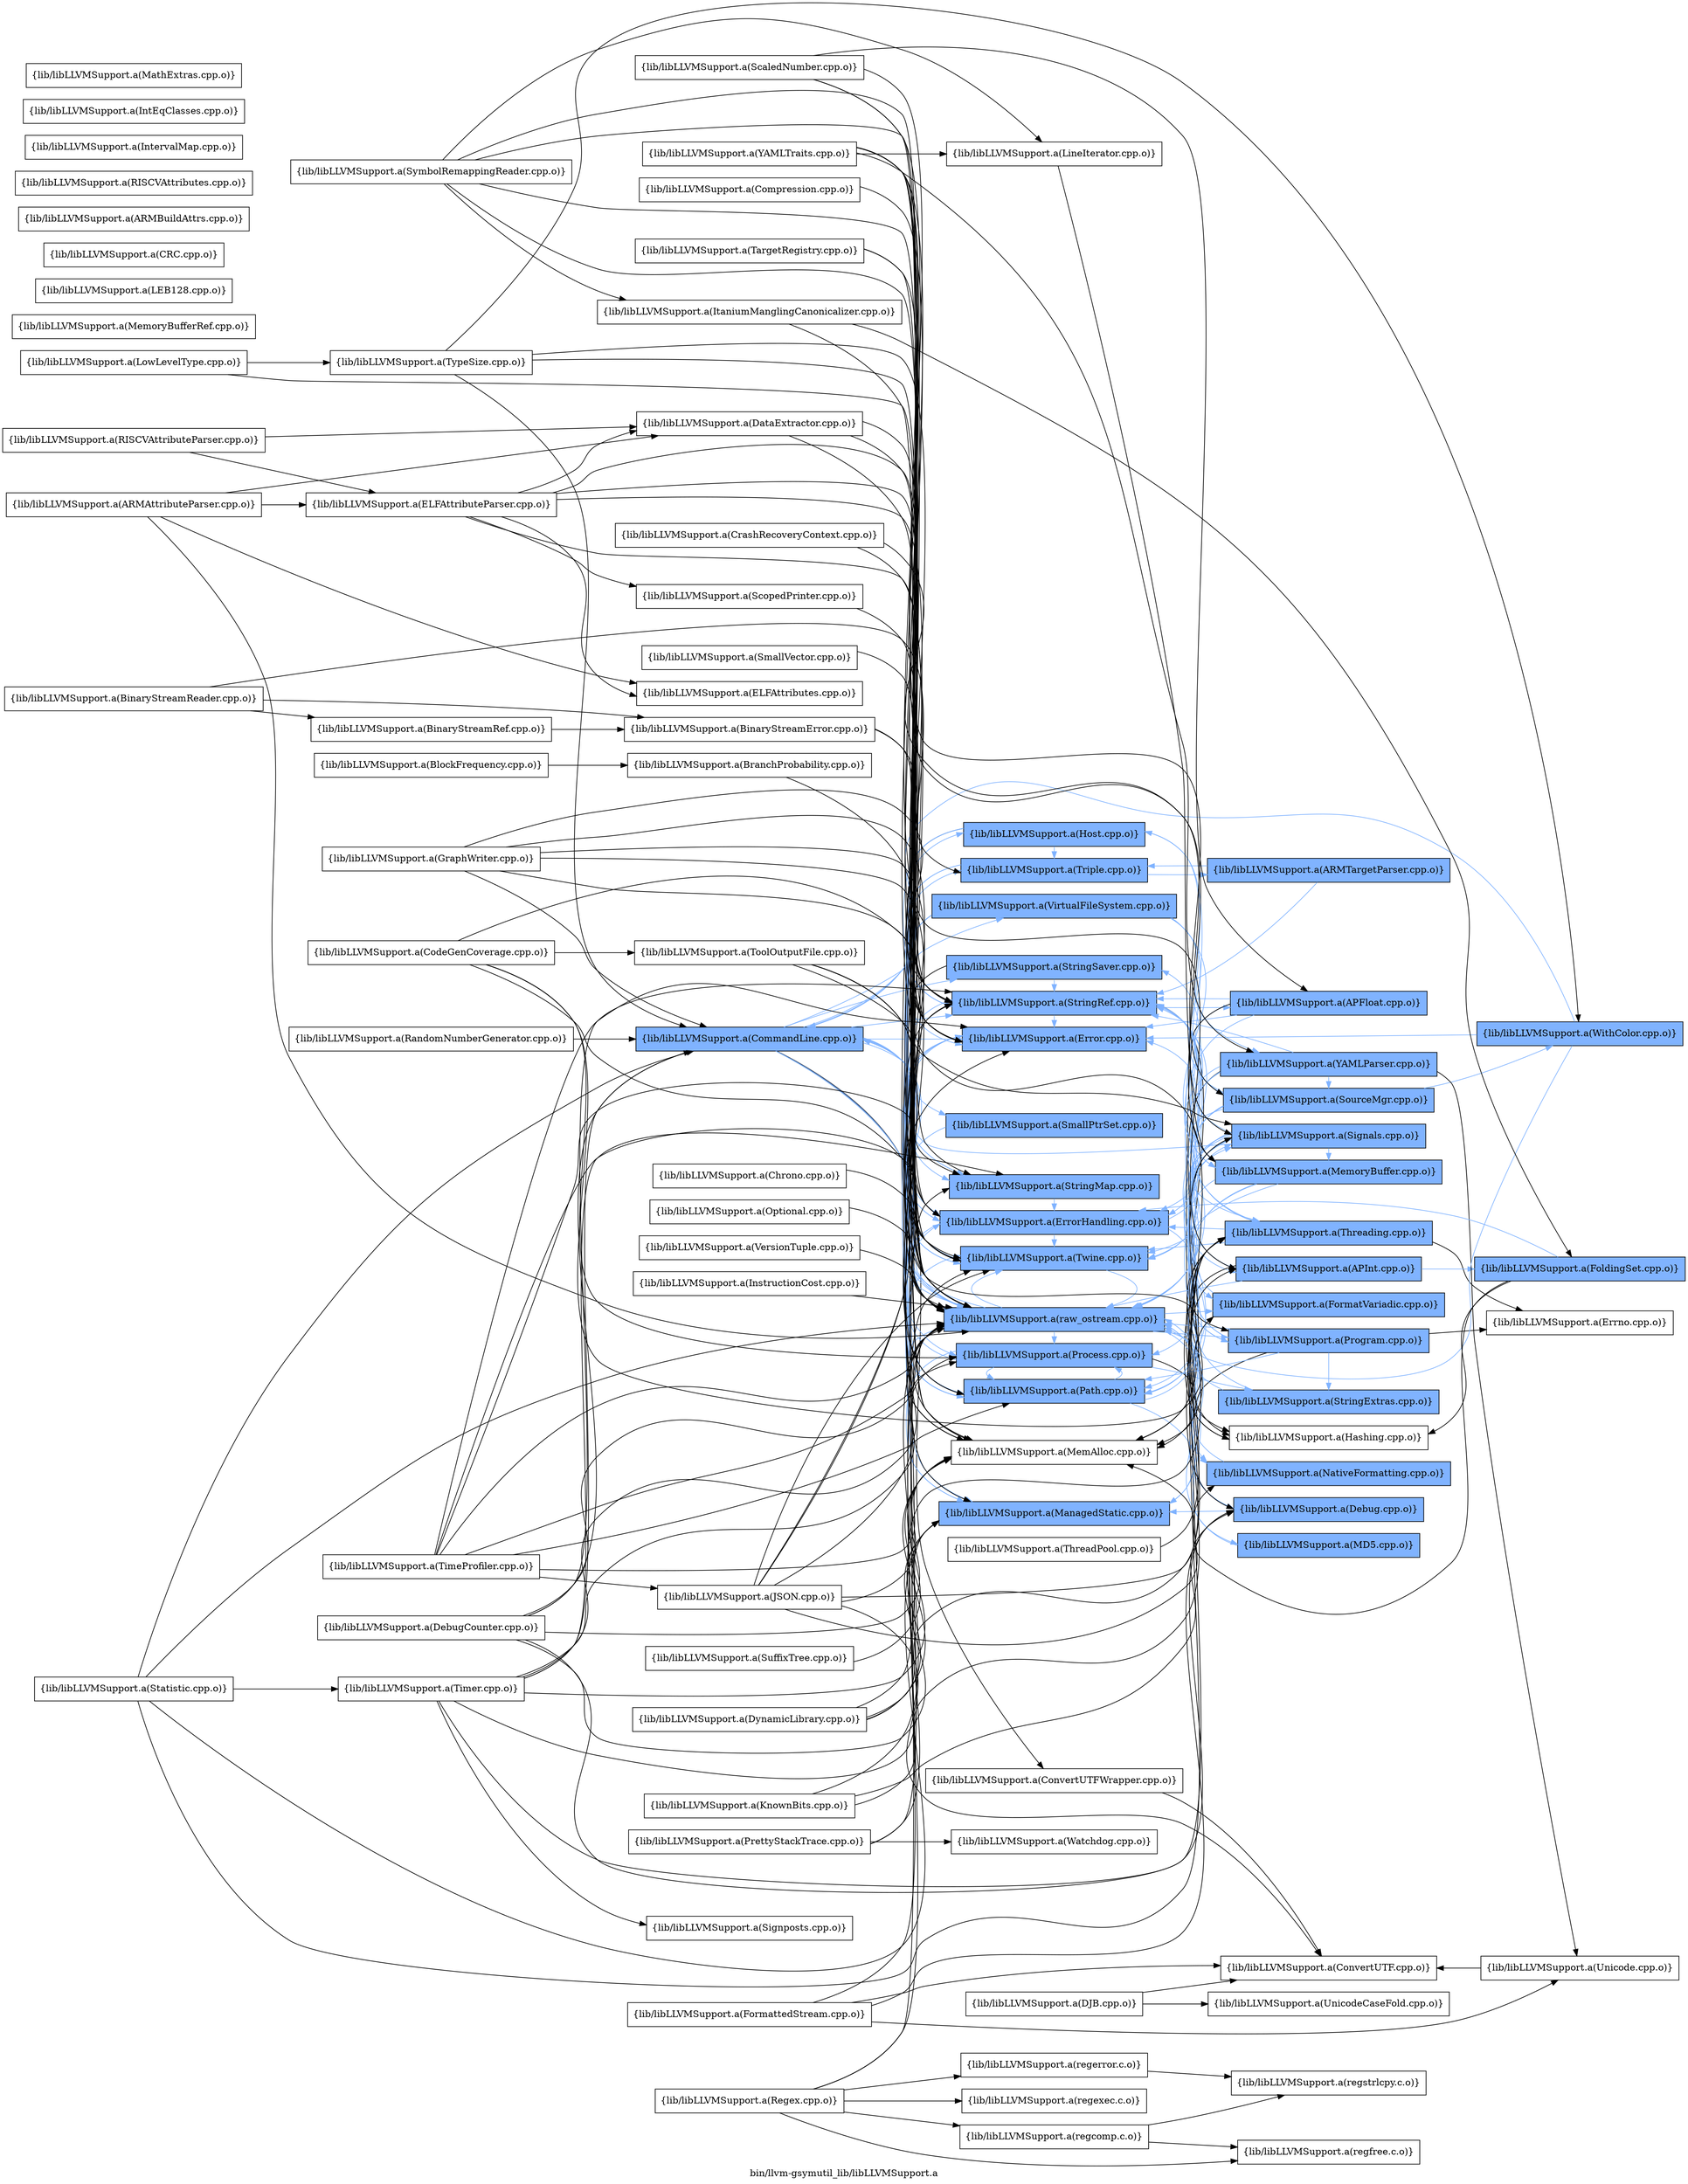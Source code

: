 digraph "bin/llvm-gsymutil_lib/libLLVMSupport.a" {
	label="bin/llvm-gsymutil_lib/libLLVMSupport.a";
	rankdir=LR;
	{ rank=same; Node0x56068708da08;  }
	{ rank=same; Node0x560687090a28; Node0x560687084408; Node0x5606870841d8; Node0x560687080308; Node0x560687081078; Node0x560687081d98; Node0x56068707eb48; Node0x56068707ef58; Node0x560687091748; Node0x5606870862f8; Node0x560687087a68; Node0x560687084138; Node0x5606870849a8; Node0x560687081258; Node0x5606870832d8; Node0x560687082158;  }
	{ rank=same; Node0x560687090ed8; Node0x560687087838; Node0x560687080588; Node0x560687090e88; Node0x5606870801c8; Node0x56068707eeb8; Node0x560687080d58; Node0x560687088288; Node0x560687081528; Node0x5606870804e8; Node0x560687085858; Node0x560687085ad8; Node0x560687082928; Node0x56068707f688; Node0x5606870824c8; Node0x56068707e918;  }
	{ rank=same; Node0x56068708da08;  }
	{ rank=same; Node0x560687090a28; Node0x560687084408; Node0x5606870841d8; Node0x560687080308; Node0x560687081078; Node0x560687081d98; Node0x56068707eb48; Node0x56068707ef58; Node0x560687091748; Node0x5606870862f8; Node0x560687087a68; Node0x560687084138; Node0x5606870849a8; Node0x560687081258; Node0x5606870832d8; Node0x560687082158;  }
	{ rank=same; Node0x560687090ed8; Node0x560687087838; Node0x560687080588; Node0x560687090e88; Node0x5606870801c8; Node0x56068707eeb8; Node0x560687080d58; Node0x560687088288; Node0x560687081528; Node0x5606870804e8; Node0x560687085858; Node0x560687085ad8; Node0x560687082928; Node0x56068707f688; Node0x5606870824c8; Node0x56068707e918;  }

	Node0x56068708da08 [shape=record,shape=box,group=1,style=filled,fillcolor="0.600000 0.5 1",label="{lib/libLLVMSupport.a(CommandLine.cpp.o)}"];
	Node0x56068708da08 -> Node0x560687090a28;
	Node0x56068708da08 -> Node0x560687084408[color="0.600000 0.5 1"];
	Node0x56068708da08 -> Node0x5606870841d8[color="0.600000 0.5 1"];
	Node0x56068708da08 -> Node0x560687080308[color="0.600000 0.5 1"];
	Node0x56068708da08 -> Node0x560687081078;
	Node0x56068708da08 -> Node0x560687081d98[color="0.600000 0.5 1"];
	Node0x56068708da08 -> Node0x56068707eb48[color="0.600000 0.5 1"];
	Node0x56068708da08 -> Node0x56068707ef58[color="0.600000 0.5 1"];
	Node0x56068708da08 -> Node0x560687091748[color="0.600000 0.5 1"];
	Node0x56068708da08 -> Node0x5606870862f8[color="0.600000 0.5 1"];
	Node0x56068708da08 -> Node0x560687087a68[color="0.600000 0.5 1"];
	Node0x56068708da08 -> Node0x560687084138[color="0.600000 0.5 1"];
	Node0x56068708da08 -> Node0x5606870849a8[color="0.600000 0.5 1"];
	Node0x56068708da08 -> Node0x560687081258[color="0.600000 0.5 1"];
	Node0x56068708da08 -> Node0x5606870832d8[color="0.600000 0.5 1"];
	Node0x56068708da08 -> Node0x560687082158[color="0.600000 0.5 1"];
	Node0x560687084408 [shape=record,shape=box,group=1,style=filled,fillcolor="0.600000 0.5 1",label="{lib/libLLVMSupport.a(Error.cpp.o)}"];
	Node0x560687084408 -> Node0x5606870841d8[color="0.600000 0.5 1"];
	Node0x560687084408 -> Node0x560687080308[color="0.600000 0.5 1"];
	Node0x560687084408 -> Node0x560687087a68[color="0.600000 0.5 1"];
	Node0x560687084408 -> Node0x5606870849a8[color="0.600000 0.5 1"];
	Node0x560687080308 [shape=record,shape=box,group=1,style=filled,fillcolor="0.600000 0.5 1",label="{lib/libLLVMSupport.a(ManagedStatic.cpp.o)}"];
	Node0x560687080308 -> Node0x560687090e88[color="0.600000 0.5 1"];
	Node0x560687081078 [shape=record,shape=box,group=0,label="{lib/libLLVMSupport.a(MemAlloc.cpp.o)}"];
	Node0x560687081528 [shape=record,shape=box,group=1,style=filled,fillcolor="0.600000 0.5 1",label="{lib/libLLVMSupport.a(MemoryBuffer.cpp.o)}"];
	Node0x560687081528 -> Node0x560687084408[color="0.600000 0.5 1"];
	Node0x560687081528 -> Node0x560687087a68[color="0.600000 0.5 1"];
	Node0x560687081528 -> Node0x5606870832d8[color="0.600000 0.5 1"];
	Node0x560687081528 -> Node0x560687082158[color="0.600000 0.5 1"];
	Node0x560687081528 -> Node0x56068707f688[color="0.600000 0.5 1"];
	Node0x560687081758 [shape=record,shape=box,group=0,label="{lib/libLLVMSupport.a(MemoryBufferRef.cpp.o)}"];
	Node0x56068708dc88 [shape=record,shape=box,group=0,label="{lib/libLLVMSupport.a(PrettyStackTrace.cpp.o)}"];
	Node0x56068708dc88 -> Node0x5606870849a8;
	Node0x56068708dc88 -> Node0x560687080588;
	Node0x56068708dc88 -> Node0x5606870901b8;
	Node0x560687081d98 [shape=record,shape=box,group=1,style=filled,fillcolor="0.600000 0.5 1",label="{lib/libLLVMSupport.a(SmallPtrSet.cpp.o)}"];
	Node0x560687081d98 -> Node0x5606870841d8[color="0.600000 0.5 1"];
	Node0x560687091748 [shape=record,shape=box,group=1,style=filled,fillcolor="0.600000 0.5 1",label="{lib/libLLVMSupport.a(StringRef.cpp.o)}"];
	Node0x560687091748 -> Node0x5606870801c8[color="0.600000 0.5 1"];
	Node0x560687091748 -> Node0x56068707eeb8[color="0.600000 0.5 1"];
	Node0x560687091748 -> Node0x560687084408[color="0.600000 0.5 1"];
	Node0x560687091748 -> Node0x560687080d58;
	Node0x5606870862f8 [shape=record,shape=box,group=1,style=filled,fillcolor="0.600000 0.5 1",label="{lib/libLLVMSupport.a(Triple.cpp.o)}"];
	Node0x5606870862f8 -> Node0x560687091748[color="0.600000 0.5 1"];
	Node0x5606870862f8 -> Node0x560687088288[color="0.600000 0.5 1"];
	Node0x5606870862f8 -> Node0x560687087a68[color="0.600000 0.5 1"];
	Node0x560687087a68 [shape=record,shape=box,group=1,style=filled,fillcolor="0.600000 0.5 1",label="{lib/libLLVMSupport.a(Twine.cpp.o)}"];
	Node0x560687087a68 -> Node0x5606870849a8[color="0.600000 0.5 1"];
	Node0x5606870837d8 [shape=record,shape=box,group=1,style=filled,fillcolor="0.600000 0.5 1",label="{lib/libLLVMSupport.a(WithColor.cpp.o)}"];
	Node0x5606870837d8 -> Node0x56068708da08[color="0.600000 0.5 1"];
	Node0x5606870837d8 -> Node0x560687084408[color="0.600000 0.5 1"];
	Node0x5606870837d8 -> Node0x5606870849a8[color="0.600000 0.5 1"];
	Node0x5606870849a8 [shape=record,shape=box,group=1,style=filled,fillcolor="0.600000 0.5 1",label="{lib/libLLVMSupport.a(raw_ostream.cpp.o)}"];
	Node0x5606870849a8 -> Node0x560687084408[color="0.600000 0.5 1"];
	Node0x5606870849a8 -> Node0x5606870841d8[color="0.600000 0.5 1"];
	Node0x5606870849a8 -> Node0x560687085ad8[color="0.600000 0.5 1"];
	Node0x5606870849a8 -> Node0x560687082928[color="0.600000 0.5 1"];
	Node0x5606870849a8 -> Node0x560687087a68[color="0.600000 0.5 1"];
	Node0x5606870849a8 -> Node0x5606870832d8[color="0.600000 0.5 1"];
	Node0x5606870849a8 -> Node0x560687082158[color="0.600000 0.5 1"];
	Node0x5606870849a8 -> Node0x56068707f688[color="0.600000 0.5 1"];
	Node0x5606870832d8 [shape=record,shape=box,group=1,style=filled,fillcolor="0.600000 0.5 1",label="{lib/libLLVMSupport.a(Path.cpp.o)}"];
	Node0x5606870832d8 -> Node0x560687084408[color="0.600000 0.5 1"];
	Node0x5606870832d8 -> Node0x5606870824c8[color="0.600000 0.5 1"];
	Node0x5606870832d8 -> Node0x560687091748[color="0.600000 0.5 1"];
	Node0x5606870832d8 -> Node0x560687087a68[color="0.600000 0.5 1"];
	Node0x5606870832d8 -> Node0x560687082158[color="0.600000 0.5 1"];
	Node0x5606870832d8 -> Node0x560687080588[color="0.600000 0.5 1"];
	Node0x560687080588 [shape=record,shape=box,group=1,style=filled,fillcolor="0.600000 0.5 1",label="{lib/libLLVMSupport.a(Signals.cpp.o)}"];
	Node0x560687080588 -> Node0x56068708da08[color="0.600000 0.5 1"];
	Node0x560687080588 -> Node0x5606870841d8[color="0.600000 0.5 1"];
	Node0x560687080588 -> Node0x560687085ad8[color="0.600000 0.5 1"];
	Node0x560687080588 -> Node0x560687080308[color="0.600000 0.5 1"];
	Node0x560687080588 -> Node0x560687081078;
	Node0x560687080588 -> Node0x560687081528[color="0.600000 0.5 1"];
	Node0x560687080588 -> Node0x560687082928[color="0.600000 0.5 1"];
	Node0x560687080588 -> Node0x560687091748[color="0.600000 0.5 1"];
	Node0x560687080588 -> Node0x560687087a68[color="0.600000 0.5 1"];
	Node0x560687080588 -> Node0x5606870849a8[color="0.600000 0.5 1"];
	Node0x560687080588 -> Node0x5606870832d8[color="0.600000 0.5 1"];
	Node0x560687080588 -> Node0x56068707f688[color="0.600000 0.5 1"];
	Node0x560687080588 -> Node0x560687090e88[color="0.600000 0.5 1"];
	Node0x56068708dff8 [shape=record,shape=box,group=0,label="{lib/libLLVMSupport.a(BranchProbability.cpp.o)}"];
	Node0x56068708dff8 -> Node0x5606870849a8;
	Node0x5606870801c8 [shape=record,shape=box,group=1,style=filled,fillcolor="0.600000 0.5 1",label="{lib/libLLVMSupport.a(APFloat.cpp.o)}"];
	Node0x5606870801c8 -> Node0x56068707eeb8[color="0.600000 0.5 1"];
	Node0x5606870801c8 -> Node0x560687084408[color="0.600000 0.5 1"];
	Node0x5606870801c8 -> Node0x560687080d58;
	Node0x5606870801c8 -> Node0x560687091748[color="0.600000 0.5 1"];
	Node0x5606870801c8 -> Node0x5606870849a8[color="0.600000 0.5 1"];
	Node0x56068707eeb8 [shape=record,shape=box,group=1,style=filled,fillcolor="0.600000 0.5 1",label="{lib/libLLVMSupport.a(APInt.cpp.o)}"];
	Node0x56068707eeb8 -> Node0x560687084958[color="0.600000 0.5 1"];
	Node0x56068707eeb8 -> Node0x560687080d58;
	Node0x56068707eeb8 -> Node0x5606870849a8[color="0.600000 0.5 1"];
	Node0x5606870841d8 [shape=record,shape=box,group=1,style=filled,fillcolor="0.600000 0.5 1",label="{lib/libLLVMSupport.a(ErrorHandling.cpp.o)}"];
	Node0x5606870841d8 -> Node0x560687087838[color="0.600000 0.5 1"];
	Node0x5606870841d8 -> Node0x560687087a68[color="0.600000 0.5 1"];
	Node0x5606870841d8 -> Node0x5606870849a8[color="0.600000 0.5 1"];
	Node0x5606870841d8 -> Node0x560687080588[color="0.600000 0.5 1"];
	Node0x56068707eb48 [shape=record,shape=box,group=1,style=filled,fillcolor="0.600000 0.5 1",label="{lib/libLLVMSupport.a(StringMap.cpp.o)}"];
	Node0x56068707eb48 -> Node0x5606870841d8[color="0.600000 0.5 1"];
	Node0x560687087388 [shape=record,shape=box,group=0,label="{lib/libLLVMSupport.a(TypeSize.cpp.o)}"];
	Node0x560687087388 -> Node0x56068708da08;
	Node0x560687087388 -> Node0x5606870841d8;
	Node0x560687087388 -> Node0x5606870837d8;
	Node0x560687087388 -> Node0x5606870849a8;
	Node0x5606870818e8 [shape=record,shape=box,group=0,label="{lib/libLLVMSupport.a(KnownBits.cpp.o)}"];
	Node0x5606870818e8 -> Node0x56068707eeb8;
	Node0x5606870818e8 -> Node0x560687087838;
	Node0x5606870818e8 -> Node0x5606870849a8;
	Node0x56068707e918 [shape=record,shape=box,group=1,style=filled,fillcolor="0.600000 0.5 1",label="{lib/libLLVMSupport.a(StringExtras.cpp.o)}"];
	Node0x56068707e918 -> Node0x560687091748[color="0.600000 0.5 1"];
	Node0x56068707e918 -> Node0x5606870849a8[color="0.600000 0.5 1"];
	Node0x560687087838 [shape=record,shape=box,group=1,style=filled,fillcolor="0.600000 0.5 1",label="{lib/libLLVMSupport.a(Debug.cpp.o)}"];
	Node0x560687087838 -> Node0x560687080308[color="0.600000 0.5 1"];
	Node0x560687087838 -> Node0x5606870849a8[color="0.600000 0.5 1"];
	Node0x56068707ffe8 [shape=record,shape=box,group=0,label="{lib/libLLVMSupport.a(LowLevelType.cpp.o)}"];
	Node0x56068707ffe8 -> Node0x560687087388;
	Node0x56068707ffe8 -> Node0x5606870849a8;
	Node0x56068708d878 [shape=record,shape=box,group=0,label="{lib/libLLVMSupport.a(CodeGenCoverage.cpp.o)}"];
	Node0x56068708d878 -> Node0x560687091dd8;
	Node0x56068708d878 -> Node0x560687087a68;
	Node0x56068708d878 -> Node0x5606870849a8;
	Node0x56068708d878 -> Node0x560687082158;
	Node0x56068708d878 -> Node0x560687090e88;
	Node0x5606870817f8 [shape=record,shape=box,group=0,label="{lib/libLLVMSupport.a(GraphWriter.cpp.o)}"];
	Node0x5606870817f8 -> Node0x56068708da08;
	Node0x5606870817f8 -> Node0x560687091748;
	Node0x5606870817f8 -> Node0x560687087a68;
	Node0x5606870817f8 -> Node0x5606870849a8;
	Node0x5606870817f8 -> Node0x5606870832d8;
	Node0x5606870817f8 -> Node0x56068707f688;
	Node0x56068708c608 [shape=record,shape=box,group=0,label="{lib/libLLVMSupport.a(DynamicLibrary.cpp.o)}"];
	Node0x56068708c608 -> Node0x560687080308;
	Node0x56068708c608 -> Node0x560687081078;
	Node0x56068708c608 -> Node0x56068707eb48;
	Node0x56068708c608 -> Node0x560687090e88;
	Node0x560687080d58 [shape=record,shape=box,group=0,label="{lib/libLLVMSupport.a(Hashing.cpp.o)}"];
	Node0x5606870824c8 [shape=record,shape=box,group=1,style=filled,fillcolor="0.600000 0.5 1",label="{lib/libLLVMSupport.a(MD5.cpp.o)}"];
	Node0x5606870824c8 -> Node0x5606870849a8[color="0.600000 0.5 1"];
	Node0x5606870808f8 [shape=record,shape=box,group=0,label="{lib/libLLVMSupport.a(TargetRegistry.cpp.o)}"];
	Node0x5606870808f8 -> Node0x5606870862f8;
	Node0x5606870808f8 -> Node0x5606870849a8;
	Node0x56068708fd58 [shape=record,shape=box,group=0,label="{lib/libLLVMSupport.a(DataExtractor.cpp.o)}"];
	Node0x56068708fd58 -> Node0x560687084408;
	Node0x56068708fd58 -> Node0x560687091748;
	Node0x56068708fd58 -> Node0x5606870849a8;
	Node0x560687087fb8 [shape=record,shape=box,group=0,label="{lib/libLLVMSupport.a(DJB.cpp.o)}"];
	Node0x560687087fb8 -> Node0x560687090ed8;
	Node0x560687087fb8 -> Node0x5606870844a8;
	Node0x560687085ad8 [shape=record,shape=box,group=1,style=filled,fillcolor="0.600000 0.5 1",label="{lib/libLLVMSupport.a(FormatVariadic.cpp.o)}"];
	Node0x560687085ad8 -> Node0x560687091748[color="0.600000 0.5 1"];
	Node0x560687081ac8 [shape=record,shape=box,group=0,label="{lib/libLLVMSupport.a(ScopedPrinter.cpp.o)}"];
	Node0x560687081ac8 -> Node0x5606870849a8;
	Node0x560687082928 [shape=record,shape=box,group=1,style=filled,fillcolor="0.600000 0.5 1",label="{lib/libLLVMSupport.a(NativeFormatting.cpp.o)}"];
	Node0x560687082928 -> Node0x5606870849a8[color="0.600000 0.5 1"];
	Node0x560687083328 [shape=record,shape=box,group=0,label="{lib/libLLVMSupport.a(Optional.cpp.o)}"];
	Node0x560687083328 -> Node0x5606870849a8;
	Node0x560687091478 [shape=record,shape=box,group=0,label="{lib/libLLVMSupport.a(ThreadPool.cpp.o)}"];
	Node0x560687091478 -> Node0x560687090e88;
	Node0x56068708cec8 [shape=record,shape=box,group=0,label="{lib/libLLVMSupport.a(BinaryStreamError.cpp.o)}"];
	Node0x56068708cec8 -> Node0x560687084408;
	Node0x56068708cec8 -> Node0x5606870849a8;
	Node0x56068708d238 [shape=record,shape=box,group=0,label="{lib/libLLVMSupport.a(BinaryStreamReader.cpp.o)}"];
	Node0x56068708d238 -> Node0x56068708cec8;
	Node0x56068708d238 -> Node0x56068708c5b8;
	Node0x56068708d238 -> Node0x560687084408;
	Node0x56068708fa38 [shape=record,shape=box,group=0,label="{lib/libLLVMSupport.a(Compression.cpp.o)}"];
	Node0x56068708fa38 -> Node0x560687084408;
	Node0x5606870804e8 [shape=record,shape=box,group=1,style=filled,fillcolor="0.600000 0.5 1",label="{lib/libLLVMSupport.a(SourceMgr.cpp.o)}"];
	Node0x5606870804e8 -> Node0x560687081528[color="0.600000 0.5 1"];
	Node0x5606870804e8 -> Node0x560687091748[color="0.600000 0.5 1"];
	Node0x5606870804e8 -> Node0x560687087a68[color="0.600000 0.5 1"];
	Node0x5606870804e8 -> Node0x5606870837d8[color="0.600000 0.5 1"];
	Node0x5606870804e8 -> Node0x5606870849a8[color="0.600000 0.5 1"];
	Node0x5606870804e8 -> Node0x5606870832d8[color="0.600000 0.5 1"];
	Node0x56068707f408 [shape=record,shape=box,group=0,label="{lib/libLLVMSupport.a(LEB128.cpp.o)}"];
	Node0x56068708e908 [shape=record,shape=box,group=0,label="{lib/libLLVMSupport.a(CRC.cpp.o)}"];
	Node0x560687081258 [shape=record,shape=box,group=1,style=filled,fillcolor="0.600000 0.5 1",label="{lib/libLLVMSupport.a(Host.cpp.o)}"];
	Node0x560687081258 -> Node0x560687081078;
	Node0x560687081258 -> Node0x560687081528[color="0.600000 0.5 1"];
	Node0x560687081258 -> Node0x56068707eb48[color="0.600000 0.5 1"];
	Node0x560687081258 -> Node0x560687091748[color="0.600000 0.5 1"];
	Node0x560687081258 -> Node0x5606870862f8[color="0.600000 0.5 1"];
	Node0x560687081258 -> Node0x5606870849a8[color="0.600000 0.5 1"];
	Node0x56068707ef58 [shape=record,shape=box,group=1,style=filled,fillcolor="0.600000 0.5 1",label="{lib/libLLVMSupport.a(StringSaver.cpp.o)}"];
	Node0x56068707ef58 -> Node0x560687081078;
	Node0x56068707ef58 -> Node0x560687091748[color="0.600000 0.5 1"];
	Node0x56068707e738 [shape=record,shape=box,group=0,label="{lib/libLLVMSupport.a(ARMBuildAttrs.cpp.o)}"];
	Node0x560687087d88 [shape=record,shape=box,group=0,label="{lib/libLLVMSupport.a(ELFAttributeParser.cpp.o)}"];
	Node0x560687087d88 -> Node0x56068708fd58;
	Node0x560687087d88 -> Node0x5606870835a8;
	Node0x560687087d88 -> Node0x560687084408;
	Node0x560687087d88 -> Node0x560687081ac8;
	Node0x560687087d88 -> Node0x560687091748;
	Node0x560687087d88 -> Node0x560687087a68;
	Node0x560687087d88 -> Node0x5606870849a8;
	Node0x56068708e368 [shape=record,shape=box,group=0,label="{lib/libLLVMSupport.a(RISCVAttributes.cpp.o)}"];
	Node0x560687084958 [shape=record,shape=box,group=1,style=filled,fillcolor="0.600000 0.5 1",label="{lib/libLLVMSupport.a(FoldingSet.cpp.o)}"];
	Node0x560687084958 -> Node0x5606870841d8[color="0.600000 0.5 1"];
	Node0x560687084958 -> Node0x560687080d58;
	Node0x560687084958 -> Node0x560687081078;
	Node0x56068707ea08 [shape=record,shape=box,group=0,label="{lib/libLLVMSupport.a(ARMAttributeParser.cpp.o)}"];
	Node0x56068707ea08 -> Node0x56068708fd58;
	Node0x56068707ea08 -> Node0x560687087d88;
	Node0x56068707ea08 -> Node0x5606870835a8;
	Node0x56068707ea08 -> Node0x5606870849a8;
	Node0x5606870835a8 [shape=record,shape=box,group=0,label="{lib/libLLVMSupport.a(ELFAttributes.cpp.o)}"];
	Node0x56068708c5b8 [shape=record,shape=box,group=0,label="{lib/libLLVMSupport.a(BinaryStreamRef.cpp.o)}"];
	Node0x56068708c5b8 -> Node0x56068708cec8;
	Node0x560687091dd8 [shape=record,shape=box,group=0,label="{lib/libLLVMSupport.a(ToolOutputFile.cpp.o)}"];
	Node0x560687091dd8 -> Node0x5606870849a8;
	Node0x560687091dd8 -> Node0x5606870832d8;
	Node0x560687091dd8 -> Node0x560687080588;
	Node0x560687082158 [shape=record,shape=box,group=1,style=filled,fillcolor="0.600000 0.5 1",label="{lib/libLLVMSupport.a(Process.cpp.o)}"];
	Node0x560687082158 -> Node0x560687084408[color="0.600000 0.5 1"];
	Node0x560687082158 -> Node0x560687080d58;
	Node0x560687082158 -> Node0x560687080308[color="0.600000 0.5 1"];
	Node0x560687082158 -> Node0x56068707e918[color="0.600000 0.5 1"];
	Node0x560687082158 -> Node0x5606870832d8[color="0.600000 0.5 1"];
	Node0x560687090e88 [shape=record,shape=box,group=1,style=filled,fillcolor="0.600000 0.5 1",label="{lib/libLLVMSupport.a(Threading.cpp.o)}"];
	Node0x560687090e88 -> Node0x5606870841d8[color="0.600000 0.5 1"];
	Node0x560687090e88 -> Node0x560687081078;
	Node0x560687090e88 -> Node0x560687091748[color="0.600000 0.5 1"];
	Node0x560687090e88 -> Node0x560687087a68[color="0.600000 0.5 1"];
	Node0x560687090e88 -> Node0x560687081258[color="0.600000 0.5 1"];
	Node0x560687090e88 -> Node0x56068707e468;
	Node0x560687090a28 [shape=record,shape=box,group=0,label="{lib/libLLVMSupport.a(ConvertUTFWrapper.cpp.o)}"];
	Node0x560687090a28 -> Node0x560687090ed8;
	Node0x560687084138 [shape=record,shape=box,group=1,style=filled,fillcolor="0.600000 0.5 1",label="{lib/libLLVMSupport.a(VirtualFileSystem.cpp.o)}"];
	Node0x560687084138 -> Node0x560687084408[color="0.600000 0.5 1"];
	Node0x560687084138 -> Node0x560687081078;
	Node0x560687084138 -> Node0x560687081528[color="0.600000 0.5 1"];
	Node0x560687084138 -> Node0x5606870804e8[color="0.600000 0.5 1"];
	Node0x560687084138 -> Node0x56068707eb48[color="0.600000 0.5 1"];
	Node0x560687084138 -> Node0x560687091748[color="0.600000 0.5 1"];
	Node0x560687084138 -> Node0x560687087a68[color="0.600000 0.5 1"];
	Node0x560687084138 -> Node0x560687085858[color="0.600000 0.5 1"];
	Node0x560687084138 -> Node0x5606870849a8[color="0.600000 0.5 1"];
	Node0x560687084138 -> Node0x5606870832d8[color="0.600000 0.5 1"];
	Node0x560687090ed8 [shape=record,shape=box,group=0,label="{lib/libLLVMSupport.a(ConvertUTF.cpp.o)}"];
	Node0x5606870844a8 [shape=record,shape=box,group=0,label="{lib/libLLVMSupport.a(UnicodeCaseFold.cpp.o)}"];
	Node0x56068707f688 [shape=record,shape=box,group=1,style=filled,fillcolor="0.600000 0.5 1",label="{lib/libLLVMSupport.a(Program.cpp.o)}"];
	Node0x56068707f688 -> Node0x560687081078;
	Node0x56068707f688 -> Node0x56068707e918[color="0.600000 0.5 1"];
	Node0x56068707f688 -> Node0x56068707ef58[color="0.600000 0.5 1"];
	Node0x56068707f688 -> Node0x560687091748[color="0.600000 0.5 1"];
	Node0x56068707f688 -> Node0x5606870849a8[color="0.600000 0.5 1"];
	Node0x56068707f688 -> Node0x5606870832d8[color="0.600000 0.5 1"];
	Node0x56068707f688 -> Node0x56068707e468;
	Node0x5606870901b8 [shape=record,shape=box,group=0,label="{lib/libLLVMSupport.a(Watchdog.cpp.o)}"];
	Node0x560687080da8 [shape=record,shape=box,group=0,label="{lib/libLLVMSupport.a(RISCVAttributeParser.cpp.o)}"];
	Node0x560687080da8 -> Node0x56068708fd58;
	Node0x560687080da8 -> Node0x560687087d88;
	Node0x560687080ad8 [shape=record,shape=box,group=0,label="{lib/libLLVMSupport.a(SmallVector.cpp.o)}"];
	Node0x560687080ad8 -> Node0x5606870841d8;
	Node0x560687088288 [shape=record,shape=box,group=1,style=filled,fillcolor="0.600000 0.5 1",label="{lib/libLLVMSupport.a(ARMTargetParser.cpp.o)}"];
	Node0x560687088288 -> Node0x560687091748[color="0.600000 0.5 1"];
	Node0x560687088288 -> Node0x5606870862f8[color="0.600000 0.5 1"];
	Node0x560687085858 [shape=record,shape=box,group=1,style=filled,fillcolor="0.600000 0.5 1",label="{lib/libLLVMSupport.a(YAMLParser.cpp.o)}"];
	Node0x560687085858 -> Node0x5606870841d8[color="0.600000 0.5 1"];
	Node0x560687085858 -> Node0x560687081078;
	Node0x560687085858 -> Node0x560687081528[color="0.600000 0.5 1"];
	Node0x560687085858 -> Node0x5606870804e8[color="0.600000 0.5 1"];
	Node0x560687085858 -> Node0x560687091748[color="0.600000 0.5 1"];
	Node0x560687085858 -> Node0x5606870850d8;
	Node0x560687085858 -> Node0x5606870849a8[color="0.600000 0.5 1"];
	Node0x5606870850d8 [shape=record,shape=box,group=0,label="{lib/libLLVMSupport.a(Unicode.cpp.o)}"];
	Node0x5606870850d8 -> Node0x560687090ed8;
	Node0x5606870826a8 [shape=record,shape=box,group=0,label="{lib/libLLVMSupport.a(CrashRecoveryContext.cpp.o)}"];
	Node0x5606870826a8 -> Node0x560687080308;
	Node0x5606870826a8 -> Node0x560687080588;
	Node0x56068707e468 [shape=record,shape=box,group=0,label="{lib/libLLVMSupport.a(Errno.cpp.o)}"];
	Node0x560687087e28 [shape=record,shape=box,group=0,label="{lib/libLLVMSupport.a(BlockFrequency.cpp.o)}"];
	Node0x560687087e28 -> Node0x56068708dff8;
	Node0x56068707efa8 [shape=record,shape=box,group=0,label="{lib/libLLVMSupport.a(IntervalMap.cpp.o)}"];
	Node0x560687090938 [shape=record,shape=box,group=0,label="{lib/libLLVMSupport.a(Timer.cpp.o)}"];
	Node0x560687090938 -> Node0x56068708da08;
	Node0x560687090938 -> Node0x560687080308;
	Node0x560687090938 -> Node0x560687081078;
	Node0x560687090938 -> Node0x56068707eb48;
	Node0x560687090938 -> Node0x5606870849a8;
	Node0x560687090938 -> Node0x560687082158;
	Node0x560687090938 -> Node0x560687090e88;
	Node0x560687090938 -> Node0x56068708fcb8;
	Node0x56068708fcb8 [shape=record,shape=box,group=0,label="{lib/libLLVMSupport.a(Signposts.cpp.o)}"];
	Node0x56068708a448 [shape=record,shape=box,group=0,label="{lib/libLLVMSupport.a(IntEqClasses.cpp.o)}"];
	Node0x560687083a58 [shape=record,shape=box,group=0,label="{lib/libLLVMSupport.a(MathExtras.cpp.o)}"];
	Node0x5606870833c8 [shape=record,shape=box,group=0,label="{lib/libLLVMSupport.a(FormattedStream.cpp.o)}"];
	Node0x5606870833c8 -> Node0x560687090ed8;
	Node0x5606870833c8 -> Node0x560687087838;
	Node0x5606870833c8 -> Node0x5606870850d8;
	Node0x5606870833c8 -> Node0x5606870849a8;
	Node0x5606870853a8 [shape=record,shape=box,group=0,label="{lib/libLLVMSupport.a(ScaledNumber.cpp.o)}"];
	Node0x5606870853a8 -> Node0x5606870801c8;
	Node0x5606870853a8 -> Node0x56068707eeb8;
	Node0x5606870853a8 -> Node0x560687087838;
	Node0x5606870853a8 -> Node0x5606870849a8;
	Node0x56068708c428 [shape=record,shape=box,group=0,label="{lib/libLLVMSupport.a(YAMLTraits.cpp.o)}"];
	Node0x56068708c428 -> Node0x5606870841d8;
	Node0x56068708c428 -> Node0x560687081078;
	Node0x56068708c428 -> Node0x560687081528;
	Node0x56068708c428 -> Node0x5606870804e8;
	Node0x56068708c428 -> Node0x56068707eb48;
	Node0x56068708c428 -> Node0x560687091748;
	Node0x56068708c428 -> Node0x560687087a68;
	Node0x56068708c428 -> Node0x560687085858;
	Node0x56068708c428 -> Node0x5606870849a8;
	Node0x56068708c428 -> Node0x56068708c798;
	Node0x56068708c798 [shape=record,shape=box,group=0,label="{lib/libLLVMSupport.a(LineIterator.cpp.o)}"];
	Node0x56068708c798 -> Node0x560687081528;
	Node0x56068708d418 [shape=record,shape=box,group=0,label="{lib/libLLVMSupport.a(VersionTuple.cpp.o)}"];
	Node0x56068708d418 -> Node0x5606870849a8;
	Node0x56068708c9c8 [shape=record,shape=box,group=0,label="{lib/libLLVMSupport.a(DebugCounter.cpp.o)}"];
	Node0x56068708c9c8 -> Node0x56068708da08;
	Node0x56068708c9c8 -> Node0x560687087838;
	Node0x56068708c9c8 -> Node0x560687080308;
	Node0x56068708c9c8 -> Node0x560687081078;
	Node0x56068708c9c8 -> Node0x560687091748;
	Node0x56068708c9c8 -> Node0x5606870849a8;
	Node0x560687084ae8 [shape=record,shape=box,group=0,label="{lib/libLLVMSupport.a(SuffixTree.cpp.o)}"];
	Node0x560687084ae8 -> Node0x560687081078;
	Node0x56068708d0f8 [shape=record,shape=box,group=0,label="{lib/libLLVMSupport.a(JSON.cpp.o)}"];
	Node0x56068708d0f8 -> Node0x560687090ed8;
	Node0x56068708d0f8 -> Node0x560687084408;
	Node0x56068708d0f8 -> Node0x560687085ad8;
	Node0x56068708d0f8 -> Node0x560687081078;
	Node0x56068708d0f8 -> Node0x560687082928;
	Node0x56068708d0f8 -> Node0x560687091748;
	Node0x56068708d0f8 -> Node0x560687087a68;
	Node0x56068708d0f8 -> Node0x5606870849a8;
	Node0x56068708dd28 [shape=record,shape=box,group=0,label="{lib/libLLVMSupport.a(Regex.cpp.o)}"];
	Node0x56068708dd28 -> Node0x560687091748;
	Node0x56068708dd28 -> Node0x560687087a68;
	Node0x56068708dd28 -> Node0x56068708d468;
	Node0x56068708dd28 -> Node0x56068708f128;
	Node0x56068708dd28 -> Node0x56068708e9f8;
	Node0x56068708dd28 -> Node0x560687090988;
	Node0x56068708d468 [shape=record,shape=box,group=0,label="{lib/libLLVMSupport.a(regcomp.c.o)}"];
	Node0x56068708d468 -> Node0x56068708f5d8;
	Node0x56068708d468 -> Node0x56068708f128;
	Node0x56068708f128 [shape=record,shape=box,group=0,label="{lib/libLLVMSupport.a(regfree.c.o)}"];
	Node0x56068708e9f8 [shape=record,shape=box,group=0,label="{lib/libLLVMSupport.a(regerror.c.o)}"];
	Node0x56068708e9f8 -> Node0x56068708f5d8;
	Node0x560687090988 [shape=record,shape=box,group=0,label="{lib/libLLVMSupport.a(regexec.c.o)}"];
	Node0x56068708f5d8 [shape=record,shape=box,group=0,label="{lib/libLLVMSupport.a(regstrlcpy.c.o)}"];
	Node0x560687089278 [shape=record,shape=box,group=0,label="{lib/libLLVMSupport.a(TimeProfiler.cpp.o)}"];
	Node0x560687089278 -> Node0x560687084408;
	Node0x560687089278 -> Node0x560687081078;
	Node0x560687089278 -> Node0x56068707eb48;
	Node0x560687089278 -> Node0x560687087a68;
	Node0x560687089278 -> Node0x5606870849a8;
	Node0x560687089278 -> Node0x5606870832d8;
	Node0x560687089278 -> Node0x560687082158;
	Node0x560687089278 -> Node0x56068708d0f8;
	Node0x560687086578 [shape=record,shape=box,group=0,label="{lib/libLLVMSupport.a(ItaniumManglingCanonicalizer.cpp.o)}"];
	Node0x560687086578 -> Node0x560687084958;
	Node0x560687086578 -> Node0x560687081078;
	Node0x560687086cf8 [shape=record,shape=box,group=0,label="{lib/libLLVMSupport.a(SymbolRemappingReader.cpp.o)}"];
	Node0x560687086cf8 -> Node0x560687084408;
	Node0x560687086cf8 -> Node0x560687091748;
	Node0x560687086cf8 -> Node0x560687087a68;
	Node0x560687086cf8 -> Node0x5606870849a8;
	Node0x560687086cf8 -> Node0x56068708c798;
	Node0x560687086cf8 -> Node0x560687086578;
	Node0x56068707f318 [shape=record,shape=box,group=0,label="{lib/libLLVMSupport.a(InstructionCost.cpp.o)}"];
	Node0x56068707f318 -> Node0x5606870849a8;
	Node0x560687085e48 [shape=record,shape=box,group=0,label="{lib/libLLVMSupport.a(Chrono.cpp.o)}"];
	Node0x560687085e48 -> Node0x5606870849a8;
	Node0x560687085588 [shape=record,shape=box,group=0,label="{lib/libLLVMSupport.a(RandomNumberGenerator.cpp.o)}"];
	Node0x560687085588 -> Node0x56068708da08;
	Node0x560687085f38 [shape=record,shape=box,group=0,label="{lib/libLLVMSupport.a(Statistic.cpp.o)}"];
	Node0x560687085f38 -> Node0x56068708da08;
	Node0x560687085f38 -> Node0x560687080308;
	Node0x560687085f38 -> Node0x5606870849a8;
	Node0x560687085f38 -> Node0x560687090e88;
	Node0x560687085f38 -> Node0x560687090938;
}
